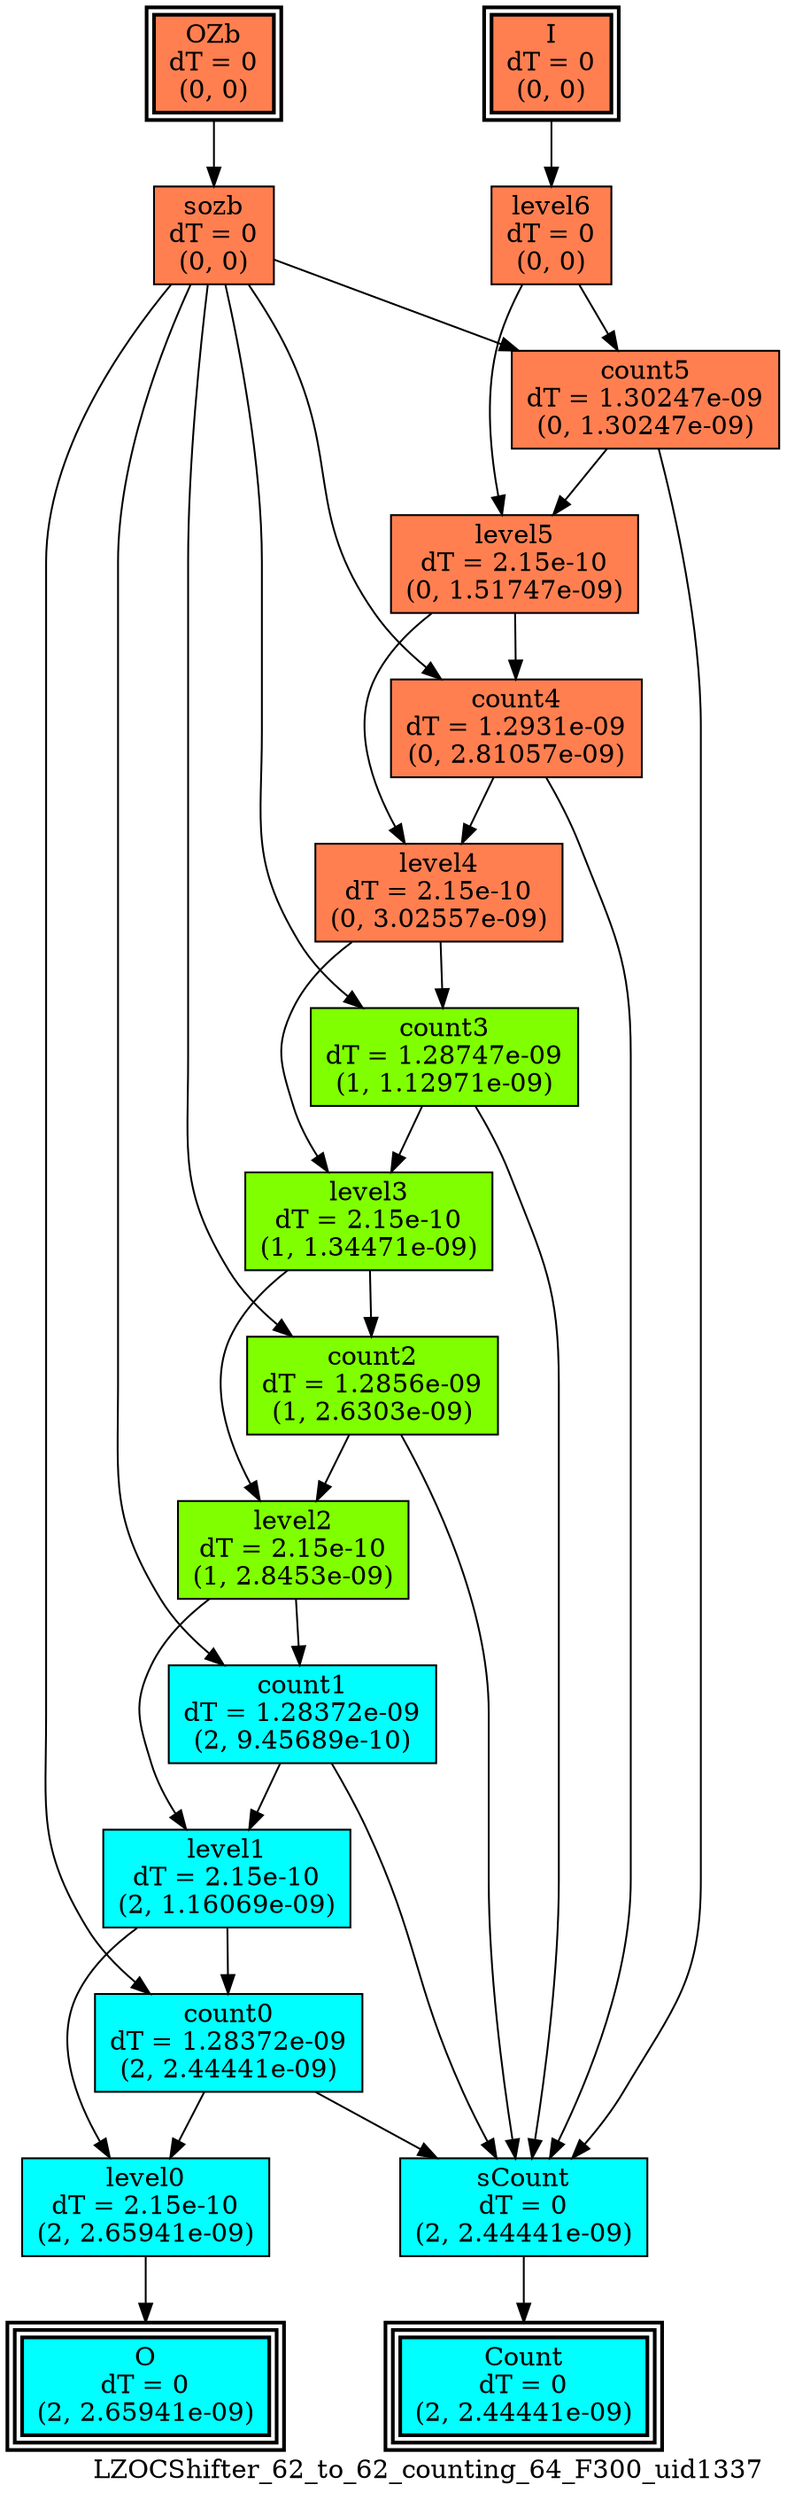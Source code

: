 digraph LZOCShifter_62_to_62_counting_64_F300_uid1337
{
	//graph drawing options
	label=LZOCShifter_62_to_62_counting_64_F300_uid1337;
	labelloc=bottom;
	labeljust=right;
	ratio=auto;
	nodesep=0.25;
	ranksep=0.5;

	//input/output signals of operator LZOCShifter_62_to_62_counting_64_F300_uid1337
	I__LZOCShifter_62_to_62_counting_64_F300_uid1337 [ label="I\ndT = 0\n(0, 0)", shape=box, color=black, style="bold, filled", fillcolor=coral, peripheries=2 ];
	OZb__LZOCShifter_62_to_62_counting_64_F300_uid1337 [ label="OZb\ndT = 0\n(0, 0)", shape=box, color=black, style="bold, filled", fillcolor=coral, peripheries=2 ];
	Count__LZOCShifter_62_to_62_counting_64_F300_uid1337 [ label="Count\ndT = 0\n(2, 2.44441e-09)", shape=box, color=black, style="bold, filled", fillcolor=cyan, peripheries=3 ];
	O__LZOCShifter_62_to_62_counting_64_F300_uid1337 [ label="O\ndT = 0\n(2, 2.65941e-09)", shape=box, color=black, style="bold, filled", fillcolor=cyan, peripheries=3 ];
	{rank=same I__LZOCShifter_62_to_62_counting_64_F300_uid1337, OZb__LZOCShifter_62_to_62_counting_64_F300_uid1337};
	{rank=same Count__LZOCShifter_62_to_62_counting_64_F300_uid1337, O__LZOCShifter_62_to_62_counting_64_F300_uid1337};
	//internal signals of operator LZOCShifter_62_to_62_counting_64_F300_uid1337
	level6__LZOCShifter_62_to_62_counting_64_F300_uid1337 [ label="level6\ndT = 0\n(0, 0)", shape=box, color=black, style=filled, fillcolor=coral, peripheries=1 ];
	sozb__LZOCShifter_62_to_62_counting_64_F300_uid1337 [ label="sozb\ndT = 0\n(0, 0)", shape=box, color=black, style=filled, fillcolor=coral, peripheries=1 ];
	count5__LZOCShifter_62_to_62_counting_64_F300_uid1337 [ label="count5\ndT = 1.30247e-09\n(0, 1.30247e-09)", shape=box, color=black, style=filled, fillcolor=coral, peripheries=1 ];
	level5__LZOCShifter_62_to_62_counting_64_F300_uid1337 [ label="level5\ndT = 2.15e-10\n(0, 1.51747e-09)", shape=box, color=black, style=filled, fillcolor=coral, peripheries=1 ];
	count4__LZOCShifter_62_to_62_counting_64_F300_uid1337 [ label="count4\ndT = 1.2931e-09\n(0, 2.81057e-09)", shape=box, color=black, style=filled, fillcolor=coral, peripheries=1 ];
	level4__LZOCShifter_62_to_62_counting_64_F300_uid1337 [ label="level4\ndT = 2.15e-10\n(0, 3.02557e-09)", shape=box, color=black, style=filled, fillcolor=coral, peripheries=1 ];
	count3__LZOCShifter_62_to_62_counting_64_F300_uid1337 [ label="count3\ndT = 1.28747e-09\n(1, 1.12971e-09)", shape=box, color=black, style=filled, fillcolor=chartreuse, peripheries=1 ];
	level3__LZOCShifter_62_to_62_counting_64_F300_uid1337 [ label="level3\ndT = 2.15e-10\n(1, 1.34471e-09)", shape=box, color=black, style=filled, fillcolor=chartreuse, peripheries=1 ];
	count2__LZOCShifter_62_to_62_counting_64_F300_uid1337 [ label="count2\ndT = 1.2856e-09\n(1, 2.6303e-09)", shape=box, color=black, style=filled, fillcolor=chartreuse, peripheries=1 ];
	level2__LZOCShifter_62_to_62_counting_64_F300_uid1337 [ label="level2\ndT = 2.15e-10\n(1, 2.8453e-09)", shape=box, color=black, style=filled, fillcolor=chartreuse, peripheries=1 ];
	count1__LZOCShifter_62_to_62_counting_64_F300_uid1337 [ label="count1\ndT = 1.28372e-09\n(2, 9.45689e-10)", shape=box, color=black, style=filled, fillcolor=cyan, peripheries=1 ];
	level1__LZOCShifter_62_to_62_counting_64_F300_uid1337 [ label="level1\ndT = 2.15e-10\n(2, 1.16069e-09)", shape=box, color=black, style=filled, fillcolor=cyan, peripheries=1 ];
	count0__LZOCShifter_62_to_62_counting_64_F300_uid1337 [ label="count0\ndT = 1.28372e-09\n(2, 2.44441e-09)", shape=box, color=black, style=filled, fillcolor=cyan, peripheries=1 ];
	level0__LZOCShifter_62_to_62_counting_64_F300_uid1337 [ label="level0\ndT = 2.15e-10\n(2, 2.65941e-09)", shape=box, color=black, style=filled, fillcolor=cyan, peripheries=1 ];
	sCount__LZOCShifter_62_to_62_counting_64_F300_uid1337 [ label="sCount\ndT = 0\n(2, 2.44441e-09)", shape=box, color=black, style=filled, fillcolor=cyan, peripheries=1 ];

	//subcomponents of operator LZOCShifter_62_to_62_counting_64_F300_uid1337

	//input and internal signal connections of operator LZOCShifter_62_to_62_counting_64_F300_uid1337
	I__LZOCShifter_62_to_62_counting_64_F300_uid1337 -> level6__LZOCShifter_62_to_62_counting_64_F300_uid1337 [ arrowhead=normal, arrowsize=1.0, arrowtail=normal, color=black, dir=forward  ];
	OZb__LZOCShifter_62_to_62_counting_64_F300_uid1337 -> sozb__LZOCShifter_62_to_62_counting_64_F300_uid1337 [ arrowhead=normal, arrowsize=1.0, arrowtail=normal, color=black, dir=forward  ];
	level6__LZOCShifter_62_to_62_counting_64_F300_uid1337 -> count5__LZOCShifter_62_to_62_counting_64_F300_uid1337 [ arrowhead=normal, arrowsize=1.0, arrowtail=normal, color=black, dir=forward  ];
	level6__LZOCShifter_62_to_62_counting_64_F300_uid1337 -> level5__LZOCShifter_62_to_62_counting_64_F300_uid1337 [ arrowhead=normal, arrowsize=1.0, arrowtail=normal, color=black, dir=forward  ];
	sozb__LZOCShifter_62_to_62_counting_64_F300_uid1337 -> count5__LZOCShifter_62_to_62_counting_64_F300_uid1337 [ arrowhead=normal, arrowsize=1.0, arrowtail=normal, color=black, dir=forward  ];
	sozb__LZOCShifter_62_to_62_counting_64_F300_uid1337 -> count4__LZOCShifter_62_to_62_counting_64_F300_uid1337 [ arrowhead=normal, arrowsize=1.0, arrowtail=normal, color=black, dir=forward  ];
	sozb__LZOCShifter_62_to_62_counting_64_F300_uid1337 -> count3__LZOCShifter_62_to_62_counting_64_F300_uid1337 [ arrowhead=normal, arrowsize=1.0, arrowtail=normal, color=black, dir=forward  ];
	sozb__LZOCShifter_62_to_62_counting_64_F300_uid1337 -> count2__LZOCShifter_62_to_62_counting_64_F300_uid1337 [ arrowhead=normal, arrowsize=1.0, arrowtail=normal, color=black, dir=forward  ];
	sozb__LZOCShifter_62_to_62_counting_64_F300_uid1337 -> count1__LZOCShifter_62_to_62_counting_64_F300_uid1337 [ arrowhead=normal, arrowsize=1.0, arrowtail=normal, color=black, dir=forward  ];
	sozb__LZOCShifter_62_to_62_counting_64_F300_uid1337 -> count0__LZOCShifter_62_to_62_counting_64_F300_uid1337 [ arrowhead=normal, arrowsize=1.0, arrowtail=normal, color=black, dir=forward  ];
	count5__LZOCShifter_62_to_62_counting_64_F300_uid1337 -> level5__LZOCShifter_62_to_62_counting_64_F300_uid1337 [ arrowhead=normal, arrowsize=1.0, arrowtail=normal, color=black, dir=forward  ];
	count5__LZOCShifter_62_to_62_counting_64_F300_uid1337 -> sCount__LZOCShifter_62_to_62_counting_64_F300_uid1337 [ arrowhead=normal, arrowsize=1.0, arrowtail=normal, color=black, dir=forward  ];
	level5__LZOCShifter_62_to_62_counting_64_F300_uid1337 -> count4__LZOCShifter_62_to_62_counting_64_F300_uid1337 [ arrowhead=normal, arrowsize=1.0, arrowtail=normal, color=black, dir=forward  ];
	level5__LZOCShifter_62_to_62_counting_64_F300_uid1337 -> level4__LZOCShifter_62_to_62_counting_64_F300_uid1337 [ arrowhead=normal, arrowsize=1.0, arrowtail=normal, color=black, dir=forward  ];
	count4__LZOCShifter_62_to_62_counting_64_F300_uid1337 -> level4__LZOCShifter_62_to_62_counting_64_F300_uid1337 [ arrowhead=normal, arrowsize=1.0, arrowtail=normal, color=black, dir=forward  ];
	count4__LZOCShifter_62_to_62_counting_64_F300_uid1337 -> sCount__LZOCShifter_62_to_62_counting_64_F300_uid1337 [ arrowhead=normal, arrowsize=1.0, arrowtail=normal, color=black, dir=forward  ];
	level4__LZOCShifter_62_to_62_counting_64_F300_uid1337 -> count3__LZOCShifter_62_to_62_counting_64_F300_uid1337 [ arrowhead=normal, arrowsize=1.0, arrowtail=normal, color=black, dir=forward  ];
	level4__LZOCShifter_62_to_62_counting_64_F300_uid1337 -> level3__LZOCShifter_62_to_62_counting_64_F300_uid1337 [ arrowhead=normal, arrowsize=1.0, arrowtail=normal, color=black, dir=forward  ];
	count3__LZOCShifter_62_to_62_counting_64_F300_uid1337 -> level3__LZOCShifter_62_to_62_counting_64_F300_uid1337 [ arrowhead=normal, arrowsize=1.0, arrowtail=normal, color=black, dir=forward  ];
	count3__LZOCShifter_62_to_62_counting_64_F300_uid1337 -> sCount__LZOCShifter_62_to_62_counting_64_F300_uid1337 [ arrowhead=normal, arrowsize=1.0, arrowtail=normal, color=black, dir=forward  ];
	level3__LZOCShifter_62_to_62_counting_64_F300_uid1337 -> count2__LZOCShifter_62_to_62_counting_64_F300_uid1337 [ arrowhead=normal, arrowsize=1.0, arrowtail=normal, color=black, dir=forward  ];
	level3__LZOCShifter_62_to_62_counting_64_F300_uid1337 -> level2__LZOCShifter_62_to_62_counting_64_F300_uid1337 [ arrowhead=normal, arrowsize=1.0, arrowtail=normal, color=black, dir=forward  ];
	count2__LZOCShifter_62_to_62_counting_64_F300_uid1337 -> level2__LZOCShifter_62_to_62_counting_64_F300_uid1337 [ arrowhead=normal, arrowsize=1.0, arrowtail=normal, color=black, dir=forward  ];
	count2__LZOCShifter_62_to_62_counting_64_F300_uid1337 -> sCount__LZOCShifter_62_to_62_counting_64_F300_uid1337 [ arrowhead=normal, arrowsize=1.0, arrowtail=normal, color=black, dir=forward  ];
	level2__LZOCShifter_62_to_62_counting_64_F300_uid1337 -> count1__LZOCShifter_62_to_62_counting_64_F300_uid1337 [ arrowhead=normal, arrowsize=1.0, arrowtail=normal, color=black, dir=forward  ];
	level2__LZOCShifter_62_to_62_counting_64_F300_uid1337 -> level1__LZOCShifter_62_to_62_counting_64_F300_uid1337 [ arrowhead=normal, arrowsize=1.0, arrowtail=normal, color=black, dir=forward  ];
	count1__LZOCShifter_62_to_62_counting_64_F300_uid1337 -> level1__LZOCShifter_62_to_62_counting_64_F300_uid1337 [ arrowhead=normal, arrowsize=1.0, arrowtail=normal, color=black, dir=forward  ];
	count1__LZOCShifter_62_to_62_counting_64_F300_uid1337 -> sCount__LZOCShifter_62_to_62_counting_64_F300_uid1337 [ arrowhead=normal, arrowsize=1.0, arrowtail=normal, color=black, dir=forward  ];
	level1__LZOCShifter_62_to_62_counting_64_F300_uid1337 -> count0__LZOCShifter_62_to_62_counting_64_F300_uid1337 [ arrowhead=normal, arrowsize=1.0, arrowtail=normal, color=black, dir=forward  ];
	level1__LZOCShifter_62_to_62_counting_64_F300_uid1337 -> level0__LZOCShifter_62_to_62_counting_64_F300_uid1337 [ arrowhead=normal, arrowsize=1.0, arrowtail=normal, color=black, dir=forward  ];
	count0__LZOCShifter_62_to_62_counting_64_F300_uid1337 -> level0__LZOCShifter_62_to_62_counting_64_F300_uid1337 [ arrowhead=normal, arrowsize=1.0, arrowtail=normal, color=black, dir=forward  ];
	count0__LZOCShifter_62_to_62_counting_64_F300_uid1337 -> sCount__LZOCShifter_62_to_62_counting_64_F300_uid1337 [ arrowhead=normal, arrowsize=1.0, arrowtail=normal, color=black, dir=forward  ];
	level0__LZOCShifter_62_to_62_counting_64_F300_uid1337 -> O__LZOCShifter_62_to_62_counting_64_F300_uid1337 [ arrowhead=normal, arrowsize=1.0, arrowtail=normal, color=black, dir=forward  ];
	sCount__LZOCShifter_62_to_62_counting_64_F300_uid1337 -> Count__LZOCShifter_62_to_62_counting_64_F300_uid1337 [ arrowhead=normal, arrowsize=1.0, arrowtail=normal, color=black, dir=forward  ];
}

